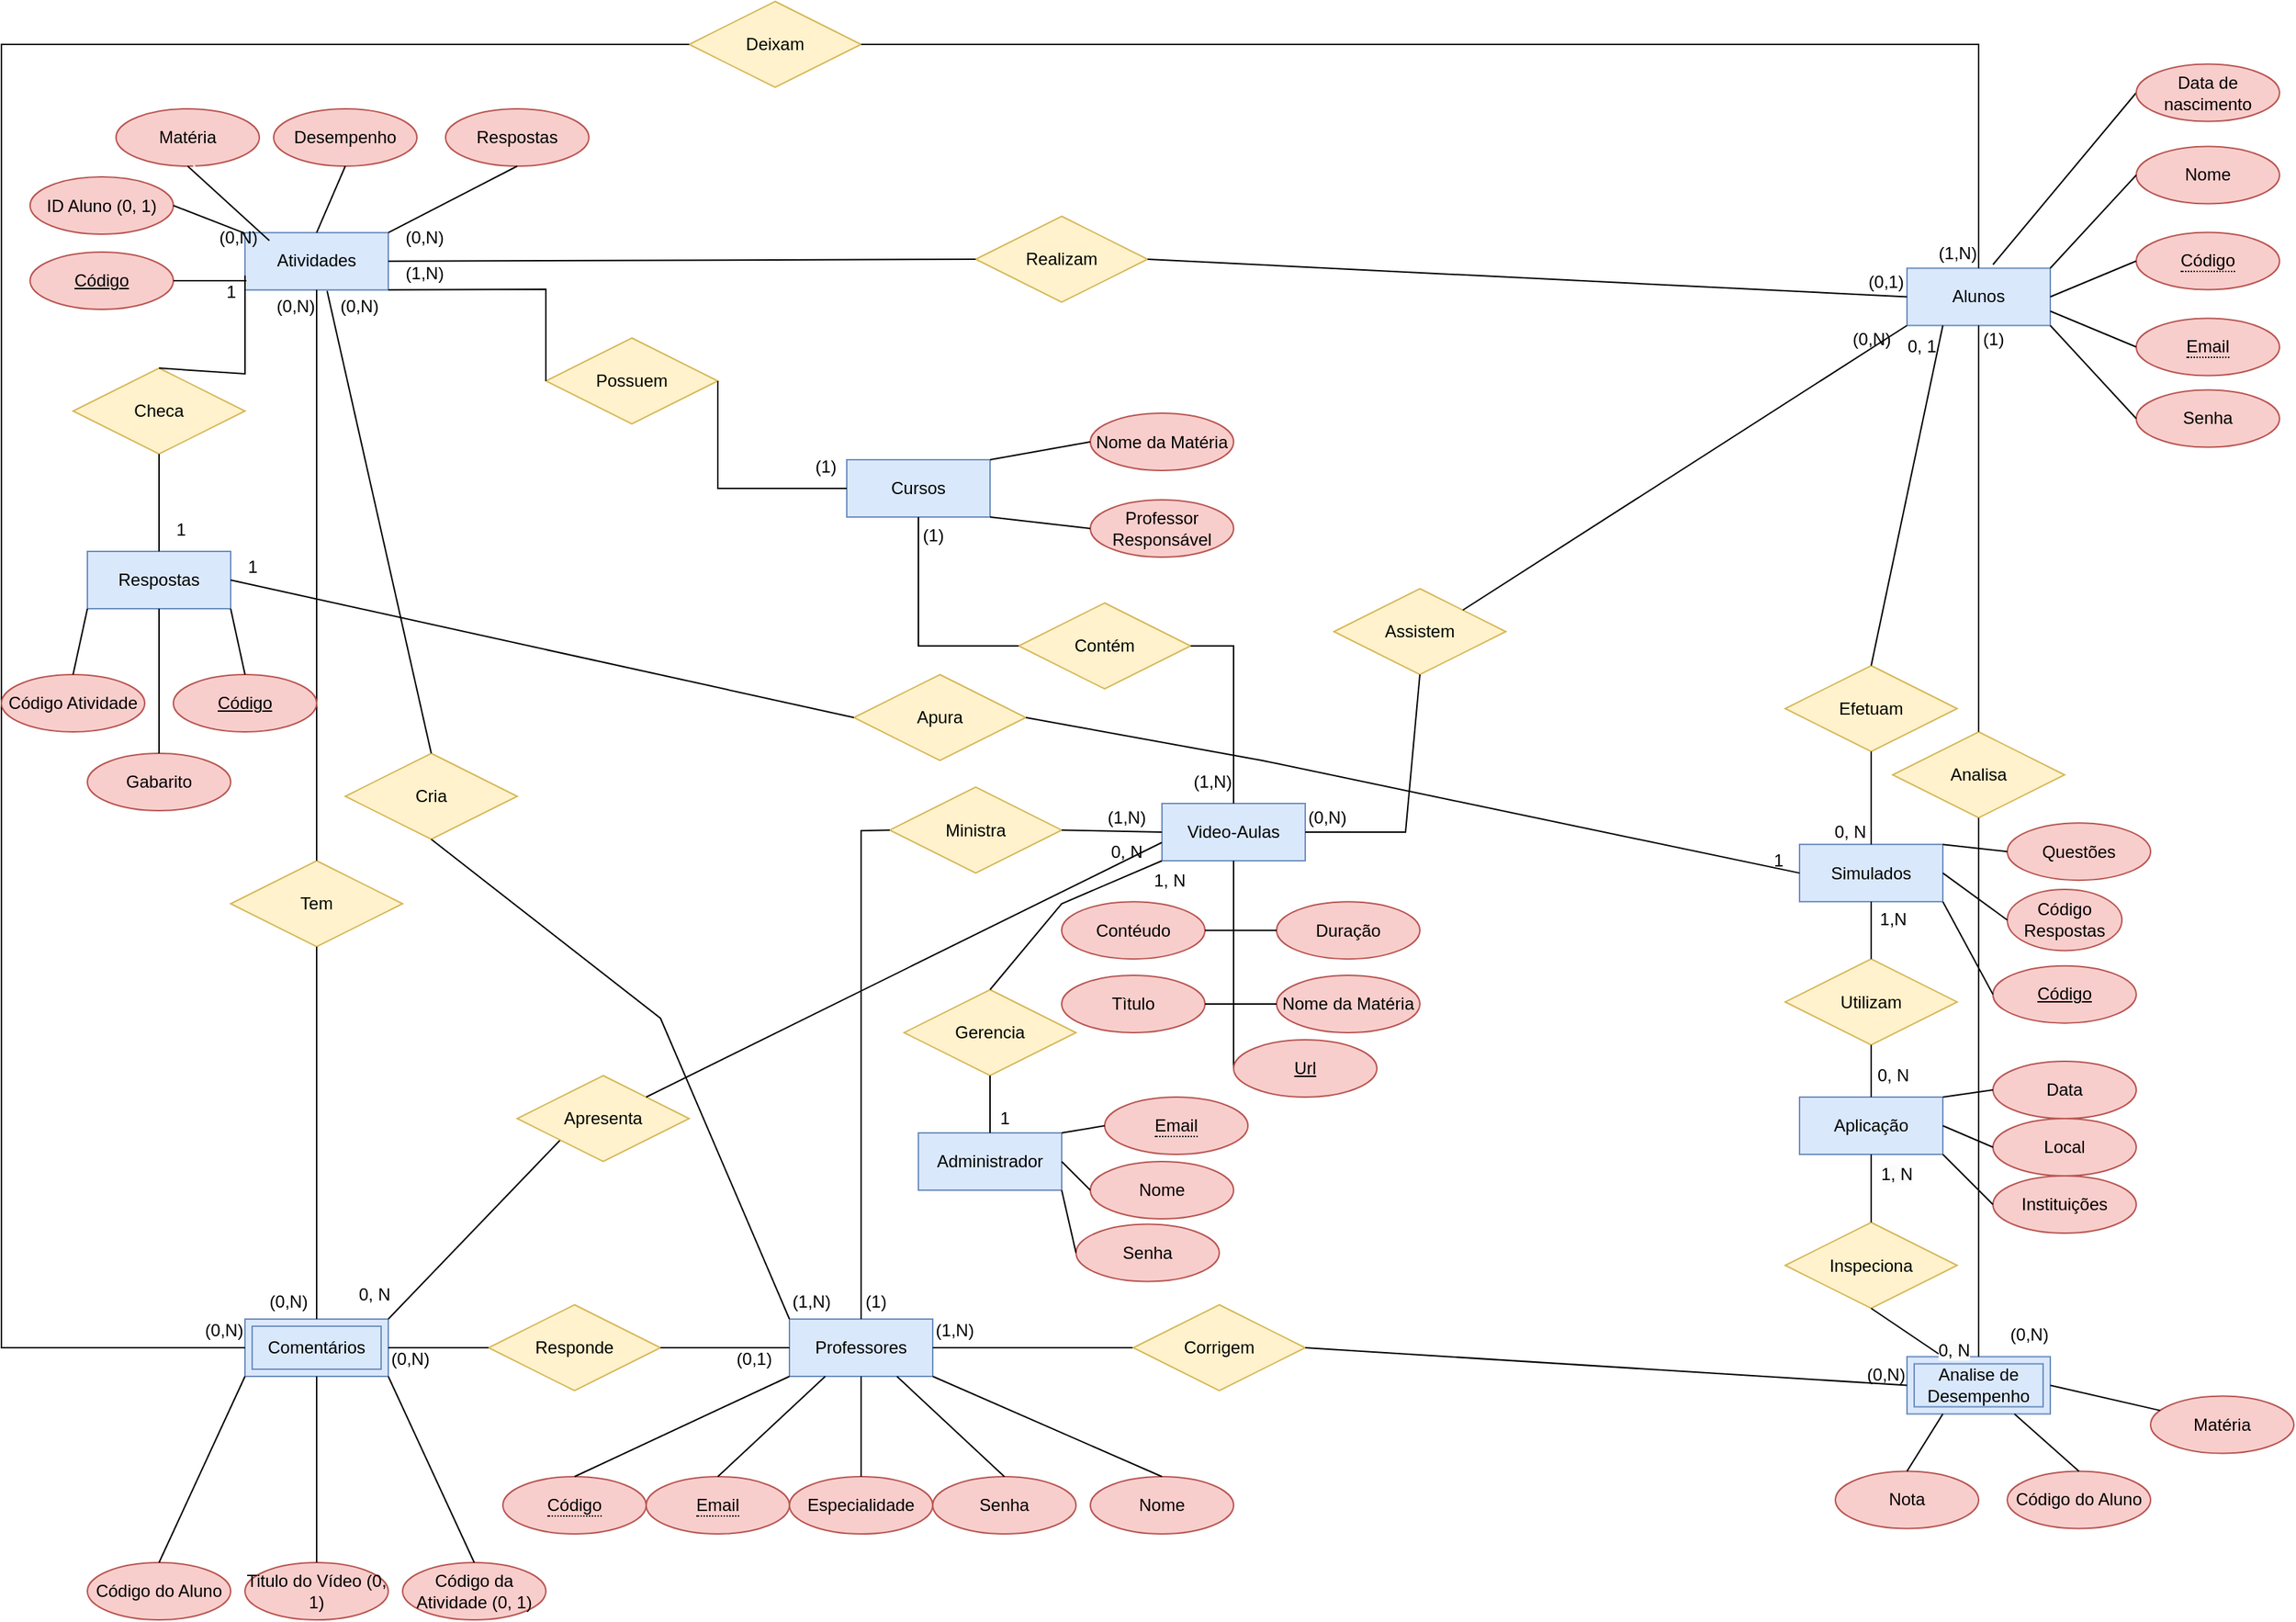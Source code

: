 <mxfile version="24.7.16">
  <diagram name="Página-1" id="tiBQRzHIz571m-Tfv3ui">
    <mxGraphModel dx="1467" dy="2567" grid="1" gridSize="10" guides="1" tooltips="1" connect="1" arrows="1" fold="1" page="1" pageScale="1" pageWidth="3200" pageHeight="1800" math="0" shadow="0">
      <root>
        <mxCell id="0" />
        <mxCell id="1" parent="0" />
        <mxCell id="mFdrTynE0yzVZ5rLT7oj-1" value="Video-Aulas" style="whiteSpace=wrap;html=1;align=center;fillColor=#dae8fc;strokeColor=#6c8ebf;" parent="1" vertex="1">
          <mxGeometry x="830" y="370" width="100" height="40" as="geometry" />
        </mxCell>
        <mxCell id="mFdrTynE0yzVZ5rLT7oj-2" value="Atividades" style="whiteSpace=wrap;html=1;align=center;fillColor=#dae8fc;strokeColor=#6c8ebf;" parent="1" vertex="1">
          <mxGeometry x="190" y="-28.57" width="100" height="40" as="geometry" />
        </mxCell>
        <mxCell id="mFdrTynE0yzVZ5rLT7oj-3" value="&lt;font style=&quot;vertical-align: inherit;&quot;&gt;&lt;font style=&quot;vertical-align: inherit;&quot;&gt;Cursos&lt;/font&gt;&lt;/font&gt;" style="whiteSpace=wrap;html=1;align=center;fillColor=#dae8fc;strokeColor=#6c8ebf;" parent="1" vertex="1">
          <mxGeometry x="610" y="130" width="100" height="40" as="geometry" />
        </mxCell>
        <mxCell id="mFdrTynE0yzVZ5rLT7oj-5" value="Administrador" style="whiteSpace=wrap;html=1;align=center;fillColor=#dae8fc;strokeColor=#6c8ebf;" parent="1" vertex="1">
          <mxGeometry x="660" y="600" width="100" height="40" as="geometry" />
        </mxCell>
        <mxCell id="mFdrTynE0yzVZ5rLT7oj-7" value="Professores" style="whiteSpace=wrap;html=1;align=center;fillColor=#dae8fc;strokeColor=#6c8ebf;" parent="1" vertex="1">
          <mxGeometry x="570" y="730" width="100" height="40" as="geometry" />
        </mxCell>
        <mxCell id="mFdrTynE0yzVZ5rLT7oj-8" value="Alunos" style="whiteSpace=wrap;html=1;align=center;fillColor=#dae8fc;strokeColor=#6c8ebf;" parent="1" vertex="1">
          <mxGeometry x="1350" y="-3.75" width="100" height="40" as="geometry" />
        </mxCell>
        <mxCell id="mFdrTynE0yzVZ5rLT7oj-10" value="Analise de Desempenho" style="shape=ext;margin=3;double=1;whiteSpace=wrap;html=1;align=center;fillColor=#dae8fc;strokeColor=#6c8ebf;" parent="1" vertex="1">
          <mxGeometry x="1350" y="756.25" width="100" height="40" as="geometry" />
        </mxCell>
        <mxCell id="mFdrTynE0yzVZ5rLT7oj-11" value="Comentários" style="shape=ext;margin=3;double=1;whiteSpace=wrap;html=1;align=center;fillColor=#dae8fc;strokeColor=#6c8ebf;" parent="1" vertex="1">
          <mxGeometry x="190" y="730" width="100" height="40" as="geometry" />
        </mxCell>
        <mxCell id="mFdrTynE0yzVZ5rLT7oj-18" value="Cria" style="shape=rhombus;perimeter=rhombusPerimeter;whiteSpace=wrap;html=1;align=center;fillColor=#fff2cc;strokeColor=#d6b656;" parent="1" vertex="1">
          <mxGeometry x="260" y="335" width="120" height="60" as="geometry" />
        </mxCell>
        <mxCell id="mFdrTynE0yzVZ5rLT7oj-19" value="Tem" style="shape=rhombus;perimeter=rhombusPerimeter;whiteSpace=wrap;html=1;align=center;fillColor=#fff2cc;strokeColor=#d6b656;" parent="1" vertex="1">
          <mxGeometry x="180" y="410" width="120" height="60" as="geometry" />
        </mxCell>
        <mxCell id="mFdrTynE0yzVZ5rLT7oj-20" value="Analisa" style="shape=rhombus;perimeter=rhombusPerimeter;whiteSpace=wrap;html=1;align=center;fillColor=#fff2cc;strokeColor=#d6b656;" parent="1" vertex="1">
          <mxGeometry x="1340" y="320" width="120" height="60" as="geometry" />
        </mxCell>
        <mxCell id="mFdrTynE0yzVZ5rLT7oj-21" value="Realizam" style="shape=rhombus;perimeter=rhombusPerimeter;whiteSpace=wrap;html=1;align=center;fillColor=#fff2cc;strokeColor=#d6b656;" parent="1" vertex="1">
          <mxGeometry x="700" y="-40" width="120" height="60" as="geometry" />
        </mxCell>
        <mxCell id="mFdrTynE0yzVZ5rLT7oj-22" value="" style="endArrow=none;html=1;rounded=0;entryX=0.5;entryY=0;entryDx=0;entryDy=0;exitX=0.5;exitY=1;exitDx=0;exitDy=0;" parent="1" source="mFdrTynE0yzVZ5rLT7oj-20" target="mFdrTynE0yzVZ5rLT7oj-10" edge="1">
          <mxGeometry relative="1" as="geometry">
            <mxPoint x="1050" y="414.82" as="sourcePoint" />
            <mxPoint x="1210" y="414.82" as="targetPoint" />
          </mxGeometry>
        </mxCell>
        <mxCell id="mFdrTynE0yzVZ5rLT7oj-23" value="" style="endArrow=none;html=1;rounded=0;entryX=0.5;entryY=1;entryDx=0;entryDy=0;exitX=0.5;exitY=0;exitDx=0;exitDy=0;" parent="1" source="mFdrTynE0yzVZ5rLT7oj-20" target="mFdrTynE0yzVZ5rLT7oj-8" edge="1">
          <mxGeometry relative="1" as="geometry">
            <mxPoint x="1050" y="414.82" as="sourcePoint" />
            <mxPoint x="1210" y="414.82" as="targetPoint" />
          </mxGeometry>
        </mxCell>
        <mxCell id="mFdrTynE0yzVZ5rLT7oj-24" value="" style="endArrow=none;html=1;rounded=0;exitX=1;exitY=0.5;exitDx=0;exitDy=0;entryX=0;entryY=0.5;entryDx=0;entryDy=0;" parent="1" source="mFdrTynE0yzVZ5rLT7oj-2" target="mFdrTynE0yzVZ5rLT7oj-21" edge="1">
          <mxGeometry relative="1" as="geometry">
            <mxPoint x="580" y="141.43" as="sourcePoint" />
            <mxPoint x="740" y="141.43" as="targetPoint" />
          </mxGeometry>
        </mxCell>
        <mxCell id="mFdrTynE0yzVZ5rLT7oj-25" value="" style="endArrow=none;html=1;rounded=0;entryX=0;entryY=0.5;entryDx=0;entryDy=0;exitX=1;exitY=0.5;exitDx=0;exitDy=0;" parent="1" source="mFdrTynE0yzVZ5rLT7oj-21" target="mFdrTynE0yzVZ5rLT7oj-8" edge="1">
          <mxGeometry relative="1" as="geometry">
            <mxPoint x="760" y="140" as="sourcePoint" />
            <mxPoint x="920" y="140" as="targetPoint" />
          </mxGeometry>
        </mxCell>
        <mxCell id="mFdrTynE0yzVZ5rLT7oj-26" value="Deixam" style="shape=rhombus;perimeter=rhombusPerimeter;whiteSpace=wrap;html=1;align=center;fillColor=#fff2cc;strokeColor=#d6b656;" parent="1" vertex="1">
          <mxGeometry x="500" y="-190" width="120" height="60" as="geometry" />
        </mxCell>
        <mxCell id="mFdrTynE0yzVZ5rLT7oj-28" value="" style="endArrow=none;html=1;rounded=0;entryX=0;entryY=0.5;entryDx=0;entryDy=0;exitX=0;exitY=0.5;exitDx=0;exitDy=0;" parent="1" source="mFdrTynE0yzVZ5rLT7oj-11" target="mFdrTynE0yzVZ5rLT7oj-26" edge="1">
          <mxGeometry relative="1" as="geometry">
            <mxPoint x="120" y="-10" as="sourcePoint" />
            <mxPoint x="740" y="190" as="targetPoint" />
            <Array as="points">
              <mxPoint x="20" y="750" />
              <mxPoint x="20" y="290" />
              <mxPoint x="20" y="-160" />
            </Array>
          </mxGeometry>
        </mxCell>
        <mxCell id="mFdrTynE0yzVZ5rLT7oj-29" value="" style="endArrow=none;html=1;rounded=0;exitX=1;exitY=0.5;exitDx=0;exitDy=0;entryX=0.5;entryY=0;entryDx=0;entryDy=0;" parent="1" source="mFdrTynE0yzVZ5rLT7oj-26" target="mFdrTynE0yzVZ5rLT7oj-8" edge="1">
          <mxGeometry relative="1" as="geometry">
            <mxPoint x="760" y="40" as="sourcePoint" />
            <mxPoint x="920" y="40" as="targetPoint" />
            <Array as="points">
              <mxPoint x="1190" y="-160" />
              <mxPoint x="1400" y="-160" />
            </Array>
          </mxGeometry>
        </mxCell>
        <mxCell id="mFdrTynE0yzVZ5rLT7oj-31" value="" style="endArrow=none;html=1;rounded=0;entryX=0.5;entryY=1;entryDx=0;entryDy=0;exitX=0.5;exitY=0;exitDx=0;exitDy=0;" parent="1" source="mFdrTynE0yzVZ5rLT7oj-19" target="mFdrTynE0yzVZ5rLT7oj-2" edge="1">
          <mxGeometry relative="1" as="geometry">
            <mxPoint x="580" y="390" as="sourcePoint" />
            <mxPoint x="740" y="390" as="targetPoint" />
          </mxGeometry>
        </mxCell>
        <mxCell id="mFdrTynE0yzVZ5rLT7oj-32" value="" style="endArrow=none;html=1;rounded=0;entryX=0.5;entryY=1;entryDx=0;entryDy=0;exitX=0.5;exitY=0;exitDx=0;exitDy=0;" parent="1" source="mFdrTynE0yzVZ5rLT7oj-11" target="mFdrTynE0yzVZ5rLT7oj-19" edge="1">
          <mxGeometry relative="1" as="geometry">
            <mxPoint x="240" y="720" as="sourcePoint" />
            <mxPoint x="420" y="489.5" as="targetPoint" />
          </mxGeometry>
        </mxCell>
        <mxCell id="mFdrTynE0yzVZ5rLT7oj-33" value="Responde" style="shape=rhombus;perimeter=rhombusPerimeter;whiteSpace=wrap;html=1;align=center;fillColor=#fff2cc;strokeColor=#d6b656;" parent="1" vertex="1">
          <mxGeometry x="360" y="720" width="120" height="60" as="geometry" />
        </mxCell>
        <mxCell id="mFdrTynE0yzVZ5rLT7oj-34" style="edgeStyle=orthogonalEdgeStyle;rounded=0;orthogonalLoop=1;jettySize=auto;html=1;exitX=0.5;exitY=1;exitDx=0;exitDy=0;fillColor=#f8cecc;strokeColor=#b85450;" parent="1" source="mFdrTynE0yzVZ5rLT7oj-7" target="mFdrTynE0yzVZ5rLT7oj-7" edge="1">
          <mxGeometry relative="1" as="geometry" />
        </mxCell>
        <mxCell id="mFdrTynE0yzVZ5rLT7oj-35" value="" style="endArrow=none;html=1;rounded=0;exitX=1;exitY=0.5;exitDx=0;exitDy=0;entryX=0;entryY=0.5;entryDx=0;entryDy=0;" parent="1" source="mFdrTynE0yzVZ5rLT7oj-11" target="mFdrTynE0yzVZ5rLT7oj-33" edge="1">
          <mxGeometry relative="1" as="geometry">
            <mxPoint x="590" y="630" as="sourcePoint" />
            <mxPoint x="750" y="630" as="targetPoint" />
          </mxGeometry>
        </mxCell>
        <mxCell id="mFdrTynE0yzVZ5rLT7oj-36" value="" style="endArrow=none;html=1;rounded=0;exitX=1;exitY=0.5;exitDx=0;exitDy=0;entryX=0;entryY=0.5;entryDx=0;entryDy=0;" parent="1" source="mFdrTynE0yzVZ5rLT7oj-33" target="mFdrTynE0yzVZ5rLT7oj-7" edge="1">
          <mxGeometry relative="1" as="geometry">
            <mxPoint x="480" y="810" as="sourcePoint" />
            <mxPoint x="640" y="810" as="targetPoint" />
          </mxGeometry>
        </mxCell>
        <mxCell id="mFdrTynE0yzVZ5rLT7oj-37" value="" style="endArrow=none;html=1;rounded=0;entryX=0;entryY=0;entryDx=0;entryDy=0;exitX=0.5;exitY=1;exitDx=0;exitDy=0;" parent="1" source="mFdrTynE0yzVZ5rLT7oj-18" target="mFdrTynE0yzVZ5rLT7oj-7" edge="1">
          <mxGeometry relative="1" as="geometry">
            <mxPoint x="330" y="520" as="sourcePoint" />
            <mxPoint x="490" y="520" as="targetPoint" />
            <Array as="points">
              <mxPoint x="480" y="520" />
            </Array>
          </mxGeometry>
        </mxCell>
        <mxCell id="mFdrTynE0yzVZ5rLT7oj-38" value="" style="endArrow=none;html=1;rounded=0;exitX=0.573;exitY=1.017;exitDx=0;exitDy=0;entryX=0.5;entryY=0;entryDx=0;entryDy=0;exitPerimeter=0;" parent="1" source="mFdrTynE0yzVZ5rLT7oj-2" target="mFdrTynE0yzVZ5rLT7oj-18" edge="1">
          <mxGeometry relative="1" as="geometry">
            <mxPoint x="320" y="270" as="sourcePoint" />
            <mxPoint x="480" y="270" as="targetPoint" />
          </mxGeometry>
        </mxCell>
        <mxCell id="mFdrTynE0yzVZ5rLT7oj-39" value="Ministra" style="shape=rhombus;perimeter=rhombusPerimeter;whiteSpace=wrap;html=1;align=center;fillColor=#fff2cc;strokeColor=#d6b656;" parent="1" vertex="1">
          <mxGeometry x="640" y="358.57" width="120" height="60" as="geometry" />
        </mxCell>
        <mxCell id="mFdrTynE0yzVZ5rLT7oj-41" value="" style="endArrow=none;html=1;rounded=0;exitX=0.5;exitY=0;exitDx=0;exitDy=0;entryX=0;entryY=0.5;entryDx=0;entryDy=0;" parent="1" source="mFdrTynE0yzVZ5rLT7oj-7" target="mFdrTynE0yzVZ5rLT7oj-39" edge="1">
          <mxGeometry relative="1" as="geometry">
            <mxPoint x="500" y="320" as="sourcePoint" />
            <mxPoint x="660" y="320" as="targetPoint" />
            <Array as="points">
              <mxPoint x="620" y="389" />
            </Array>
          </mxGeometry>
        </mxCell>
        <mxCell id="mFdrTynE0yzVZ5rLT7oj-42" value="" style="endArrow=none;html=1;rounded=0;exitX=1;exitY=0.5;exitDx=0;exitDy=0;entryX=0;entryY=0.5;entryDx=0;entryDy=0;" parent="1" source="mFdrTynE0yzVZ5rLT7oj-39" target="mFdrTynE0yzVZ5rLT7oj-1" edge="1">
          <mxGeometry relative="1" as="geometry">
            <mxPoint x="760" y="350.0" as="sourcePoint" />
            <mxPoint x="830" y="351.43" as="targetPoint" />
          </mxGeometry>
        </mxCell>
        <mxCell id="mFdrTynE0yzVZ5rLT7oj-43" value="" style="endArrow=none;html=1;rounded=0;exitX=1;exitY=0.5;exitDx=0;exitDy=0;entryX=0;entryY=0.5;entryDx=0;entryDy=0;" parent="1" source="mFdrTynE0yzVZ5rLT7oj-7" target="mFdrTynE0yzVZ5rLT7oj-44" edge="1">
          <mxGeometry relative="1" as="geometry">
            <mxPoint x="670" y="780" as="sourcePoint" />
            <mxPoint x="830" y="780" as="targetPoint" />
          </mxGeometry>
        </mxCell>
        <mxCell id="mFdrTynE0yzVZ5rLT7oj-44" value="Corrigem" style="shape=rhombus;perimeter=rhombusPerimeter;whiteSpace=wrap;html=1;align=center;fillColor=#fff2cc;strokeColor=#d6b656;" parent="1" vertex="1">
          <mxGeometry x="810" y="720" width="120" height="60" as="geometry" />
        </mxCell>
        <mxCell id="mFdrTynE0yzVZ5rLT7oj-45" value="" style="endArrow=none;html=1;rounded=0;exitX=1;exitY=0.5;exitDx=0;exitDy=0;entryX=0;entryY=0.5;entryDx=0;entryDy=0;" parent="1" source="mFdrTynE0yzVZ5rLT7oj-44" target="mFdrTynE0yzVZ5rLT7oj-10" edge="1">
          <mxGeometry relative="1" as="geometry">
            <mxPoint x="940" y="850" as="sourcePoint" />
            <mxPoint x="1100" y="850" as="targetPoint" />
          </mxGeometry>
        </mxCell>
        <mxCell id="mFdrTynE0yzVZ5rLT7oj-46" value="Assistem" style="shape=rhombus;perimeter=rhombusPerimeter;whiteSpace=wrap;html=1;align=center;fillColor=#fff2cc;strokeColor=#d6b656;" parent="1" vertex="1">
          <mxGeometry x="950" y="220" width="120" height="60" as="geometry" />
        </mxCell>
        <mxCell id="mFdrTynE0yzVZ5rLT7oj-47" value="Possuem" style="shape=rhombus;perimeter=rhombusPerimeter;whiteSpace=wrap;html=1;align=center;fillColor=#fff2cc;strokeColor=#d6b656;" parent="1" vertex="1">
          <mxGeometry x="400" y="45" width="120" height="60" as="geometry" />
        </mxCell>
        <mxCell id="mFdrTynE0yzVZ5rLT7oj-48" value="Contém" style="shape=rhombus;perimeter=rhombusPerimeter;whiteSpace=wrap;html=1;align=center;fillColor=#fff2cc;strokeColor=#d6b656;" parent="1" vertex="1">
          <mxGeometry x="730" y="230" width="120" height="60" as="geometry" />
        </mxCell>
        <mxCell id="mFdrTynE0yzVZ5rLT7oj-49" value="" style="endArrow=none;html=1;rounded=0;entryX=0.5;entryY=0;entryDx=0;entryDy=0;exitX=1;exitY=0.5;exitDx=0;exitDy=0;" parent="1" source="mFdrTynE0yzVZ5rLT7oj-48" target="mFdrTynE0yzVZ5rLT7oj-1" edge="1">
          <mxGeometry relative="1" as="geometry">
            <mxPoint x="860" y="260" as="sourcePoint" />
            <mxPoint x="700" y="190" as="targetPoint" />
            <Array as="points">
              <mxPoint x="880" y="260" />
            </Array>
          </mxGeometry>
        </mxCell>
        <mxCell id="mFdrTynE0yzVZ5rLT7oj-50" value="" style="endArrow=none;html=1;rounded=0;entryX=0;entryY=0.5;entryDx=0;entryDy=0;exitX=0.5;exitY=1;exitDx=0;exitDy=0;" parent="1" source="mFdrTynE0yzVZ5rLT7oj-3" target="mFdrTynE0yzVZ5rLT7oj-48" edge="1">
          <mxGeometry relative="1" as="geometry">
            <mxPoint x="460" y="260" as="sourcePoint" />
            <mxPoint x="620" y="260" as="targetPoint" />
            <Array as="points">
              <mxPoint x="660" y="260" />
            </Array>
          </mxGeometry>
        </mxCell>
        <mxCell id="mFdrTynE0yzVZ5rLT7oj-51" value="" style="endArrow=none;html=1;rounded=0;exitX=1;exitY=0.5;exitDx=0;exitDy=0;entryX=0;entryY=0.5;entryDx=0;entryDy=0;" parent="1" source="mFdrTynE0yzVZ5rLT7oj-47" target="mFdrTynE0yzVZ5rLT7oj-3" edge="1">
          <mxGeometry relative="1" as="geometry">
            <mxPoint x="540" y="190" as="sourcePoint" />
            <mxPoint x="700" y="190" as="targetPoint" />
            <Array as="points">
              <mxPoint x="520" y="150" />
            </Array>
          </mxGeometry>
        </mxCell>
        <mxCell id="mFdrTynE0yzVZ5rLT7oj-52" value="" style="endArrow=none;html=1;rounded=0;entryX=0;entryY=0.5;entryDx=0;entryDy=0;exitX=1;exitY=1;exitDx=0;exitDy=0;" parent="1" source="mFdrTynE0yzVZ5rLT7oj-2" target="mFdrTynE0yzVZ5rLT7oj-47" edge="1">
          <mxGeometry relative="1" as="geometry">
            <mxPoint x="340" y="30" as="sourcePoint" />
            <mxPoint x="380" y="120" as="targetPoint" />
            <Array as="points">
              <mxPoint x="400" y="11" />
            </Array>
          </mxGeometry>
        </mxCell>
        <mxCell id="mFdrTynE0yzVZ5rLT7oj-53" value="&lt;span style=&quot;border-bottom: 1px dotted&quot;&gt;Email&lt;/span&gt;" style="ellipse;whiteSpace=wrap;html=1;align=center;fillColor=#f8cecc;strokeColor=#b85450;" parent="1" vertex="1">
          <mxGeometry x="1510" y="31.25" width="100" height="40" as="geometry" />
        </mxCell>
        <mxCell id="mFdrTynE0yzVZ5rLT7oj-54" value="Senha" style="ellipse;whiteSpace=wrap;html=1;align=center;fillColor=#f8cecc;strokeColor=#b85450;" parent="1" vertex="1">
          <mxGeometry x="1510" y="81.25" width="100" height="40" as="geometry" />
        </mxCell>
        <mxCell id="mFdrTynE0yzVZ5rLT7oj-56" value="&lt;span style=&quot;border-bottom: 1px dotted&quot;&gt;Código&lt;/span&gt;" style="ellipse;whiteSpace=wrap;html=1;align=center;fillColor=#f8cecc;strokeColor=#b85450;" parent="1" vertex="1">
          <mxGeometry x="1510" y="-28.75" width="100" height="40" as="geometry" />
        </mxCell>
        <mxCell id="mFdrTynE0yzVZ5rLT7oj-57" value="Nome" style="ellipse;whiteSpace=wrap;html=1;align=center;direction=west;fillColor=#f8cecc;strokeColor=#b85450;" parent="1" vertex="1">
          <mxGeometry x="1510" y="-88.75" width="100" height="40" as="geometry" />
        </mxCell>
        <mxCell id="mFdrTynE0yzVZ5rLT7oj-62" value="Matéria" style="ellipse;whiteSpace=wrap;html=1;align=center;fillColor=#f8cecc;strokeColor=#b85450;" parent="1" vertex="1">
          <mxGeometry x="100" y="-115" width="100" height="40" as="geometry" />
        </mxCell>
        <mxCell id="mFdrTynE0yzVZ5rLT7oj-63" value="" style="endArrow=none;html=1;rounded=0;exitX=0;exitY=1;exitDx=0;exitDy=0;entryX=1;entryY=0;entryDx=0;entryDy=0;" parent="1" source="mFdrTynE0yzVZ5rLT7oj-8" target="mFdrTynE0yzVZ5rLT7oj-46" edge="1">
          <mxGeometry relative="1" as="geometry">
            <mxPoint x="1240" y="376.25" as="sourcePoint" />
            <mxPoint x="1220" y="243.75" as="targetPoint" />
            <Array as="points" />
          </mxGeometry>
        </mxCell>
        <mxCell id="mFdrTynE0yzVZ5rLT7oj-64" value="" style="endArrow=none;html=1;rounded=0;exitX=1;exitY=0.5;exitDx=0;exitDy=0;entryX=0.5;entryY=1;entryDx=0;entryDy=0;" parent="1" source="mFdrTynE0yzVZ5rLT7oj-1" target="mFdrTynE0yzVZ5rLT7oj-46" edge="1">
          <mxGeometry relative="1" as="geometry">
            <mxPoint x="910" y="450" as="sourcePoint" />
            <mxPoint x="1070" y="450" as="targetPoint" />
            <Array as="points">
              <mxPoint x="1000" y="390" />
            </Array>
          </mxGeometry>
        </mxCell>
        <mxCell id="mFdrTynE0yzVZ5rLT7oj-65" value="Tìtulo" style="ellipse;whiteSpace=wrap;html=1;align=center;fillColor=#f8cecc;strokeColor=#b85450;" parent="1" vertex="1">
          <mxGeometry x="760" y="490" width="100" height="40" as="geometry" />
        </mxCell>
        <mxCell id="mFdrTynE0yzVZ5rLT7oj-66" value="Contéudo" style="ellipse;whiteSpace=wrap;html=1;align=center;fillColor=#f8cecc;strokeColor=#b85450;" parent="1" vertex="1">
          <mxGeometry x="760" y="438.57" width="100" height="40" as="geometry" />
        </mxCell>
        <mxCell id="mFdrTynE0yzVZ5rLT7oj-67" value="Nome da Matéria" style="ellipse;whiteSpace=wrap;html=1;align=center;fillColor=#f8cecc;strokeColor=#b85450;" parent="1" vertex="1">
          <mxGeometry x="910" y="490" width="100" height="40" as="geometry" />
        </mxCell>
        <mxCell id="mFdrTynE0yzVZ5rLT7oj-68" value="Duração" style="ellipse;whiteSpace=wrap;html=1;align=center;fillColor=#f8cecc;strokeColor=#b85450;" parent="1" vertex="1">
          <mxGeometry x="910" y="438.57" width="100" height="40" as="geometry" />
        </mxCell>
        <mxCell id="mFdrTynE0yzVZ5rLT7oj-69" value="Desempenho" style="ellipse;whiteSpace=wrap;html=1;align=center;fillColor=#f8cecc;strokeColor=#b85450;" parent="1" vertex="1">
          <mxGeometry x="210" y="-115.0" width="100" height="40" as="geometry" />
        </mxCell>
        <mxCell id="mFdrTynE0yzVZ5rLT7oj-71" value="Código do Aluno" style="ellipse;whiteSpace=wrap;html=1;align=center;fillColor=#f8cecc;strokeColor=#b85450;" parent="1" vertex="1">
          <mxGeometry x="1420" y="836.25" width="100" height="40" as="geometry" />
        </mxCell>
        <mxCell id="mFdrTynE0yzVZ5rLT7oj-72" value="Nota" style="ellipse;whiteSpace=wrap;html=1;align=center;fillColor=#f8cecc;strokeColor=#b85450;" parent="1" vertex="1">
          <mxGeometry x="1300" y="836.25" width="100" height="40" as="geometry" />
        </mxCell>
        <mxCell id="mFdrTynE0yzVZ5rLT7oj-73" value="Respostas" style="ellipse;whiteSpace=wrap;html=1;align=center;fillColor=#f8cecc;strokeColor=#b85450;" parent="1" vertex="1">
          <mxGeometry x="330" y="-115" width="100" height="40" as="geometry" />
        </mxCell>
        <mxCell id="mFdrTynE0yzVZ5rLT7oj-74" value="Código do Aluno" style="ellipse;whiteSpace=wrap;html=1;align=center;fillColor=#f8cecc;strokeColor=#b85450;" parent="1" vertex="1">
          <mxGeometry x="80" y="900" width="100" height="40" as="geometry" />
        </mxCell>
        <mxCell id="mFdrTynE0yzVZ5rLT7oj-75" value="Titulo do Vídeo (0, 1)" style="ellipse;whiteSpace=wrap;html=1;align=center;fillColor=#f8cecc;strokeColor=#b85450;" parent="1" vertex="1">
          <mxGeometry x="190" y="900" width="100" height="40" as="geometry" />
        </mxCell>
        <mxCell id="mFdrTynE0yzVZ5rLT7oj-76" value="Código da Atividade (0, 1)" style="ellipse;whiteSpace=wrap;html=1;align=center;fillColor=#f8cecc;strokeColor=#b85450;" parent="1" vertex="1">
          <mxGeometry x="300" y="900" width="100" height="40" as="geometry" />
        </mxCell>
        <mxCell id="mFdrTynE0yzVZ5rLT7oj-77" value="" style="endArrow=none;html=1;rounded=0;exitX=0.5;exitY=0;exitDx=0;exitDy=0;entryX=0;entryY=1;entryDx=0;entryDy=0;fillColor=#f8cecc;strokeColor=#000000;" parent="1" source="mFdrTynE0yzVZ5rLT7oj-74" target="mFdrTynE0yzVZ5rLT7oj-11" edge="1">
          <mxGeometry relative="1" as="geometry">
            <mxPoint x="140" y="930" as="sourcePoint" />
            <mxPoint x="300" y="930" as="targetPoint" />
          </mxGeometry>
        </mxCell>
        <mxCell id="mFdrTynE0yzVZ5rLT7oj-78" value="" style="endArrow=none;html=1;rounded=0;entryX=0.5;entryY=1;entryDx=0;entryDy=0;exitX=0.5;exitY=0;exitDx=0;exitDy=0;fillColor=#f8cecc;strokeColor=#000000;" parent="1" source="mFdrTynE0yzVZ5rLT7oj-75" target="mFdrTynE0yzVZ5rLT7oj-11" edge="1">
          <mxGeometry relative="1" as="geometry">
            <mxPoint x="180" y="860" as="sourcePoint" />
            <mxPoint x="340" y="860" as="targetPoint" />
          </mxGeometry>
        </mxCell>
        <mxCell id="mFdrTynE0yzVZ5rLT7oj-79" value="" style="endArrow=none;html=1;rounded=0;entryX=1;entryY=1;entryDx=0;entryDy=0;exitX=0.5;exitY=0;exitDx=0;exitDy=0;fillColor=#f8cecc;strokeColor=#000000;" parent="1" source="mFdrTynE0yzVZ5rLT7oj-76" target="mFdrTynE0yzVZ5rLT7oj-11" edge="1">
          <mxGeometry relative="1" as="geometry">
            <mxPoint x="180" y="860" as="sourcePoint" />
            <mxPoint x="340" y="860" as="targetPoint" />
          </mxGeometry>
        </mxCell>
        <mxCell id="mFdrTynE0yzVZ5rLT7oj-84" value="" style="endArrow=none;html=1;rounded=0;entryX=1;entryY=0;entryDx=0;entryDy=0;exitX=0.5;exitY=1;exitDx=0;exitDy=0;" parent="1" source="mFdrTynE0yzVZ5rLT7oj-73" target="mFdrTynE0yzVZ5rLT7oj-2" edge="1">
          <mxGeometry relative="1" as="geometry">
            <mxPoint x="170" y="-80" as="sourcePoint" />
            <mxPoint x="330" y="-80" as="targetPoint" />
          </mxGeometry>
        </mxCell>
        <mxCell id="mFdrTynE0yzVZ5rLT7oj-89" value="" style="endArrow=none;html=1;rounded=0;exitX=0.54;exitY=0.981;exitDx=0;exitDy=0;exitPerimeter=0;entryX=0;entryY=0;entryDx=0;entryDy=0;fillColor=#f8cecc;strokeColor=#fcfcfc;" parent="1" source="mFdrTynE0yzVZ5rLT7oj-62" target="mFdrTynE0yzVZ5rLT7oj-2" edge="1">
          <mxGeometry relative="1" as="geometry">
            <mxPoint x="170" y="-80" as="sourcePoint" />
            <mxPoint x="190" y="-30" as="targetPoint" />
          </mxGeometry>
        </mxCell>
        <mxCell id="mFdrTynE0yzVZ5rLT7oj-91" value="" style="endArrow=none;html=1;rounded=0;exitX=0.5;exitY=0;exitDx=0;exitDy=0;entryX=0.25;entryY=1;entryDx=0;entryDy=0;fillColor=#f8cecc;strokeColor=#000000;" parent="1" source="mFdrTynE0yzVZ5rLT7oj-72" target="mFdrTynE0yzVZ5rLT7oj-10" edge="1">
          <mxGeometry relative="1" as="geometry">
            <mxPoint x="1020" y="626.25" as="sourcePoint" />
            <mxPoint x="1180" y="626.25" as="targetPoint" />
          </mxGeometry>
        </mxCell>
        <mxCell id="mFdrTynE0yzVZ5rLT7oj-92" value="" style="endArrow=none;html=1;rounded=0;exitX=0.5;exitY=0;exitDx=0;exitDy=0;entryX=0.75;entryY=1;entryDx=0;entryDy=0;fillColor=#f8cecc;strokeColor=#000000;" parent="1" source="mFdrTynE0yzVZ5rLT7oj-71" target="mFdrTynE0yzVZ5rLT7oj-10" edge="1">
          <mxGeometry relative="1" as="geometry">
            <mxPoint x="1020" y="626.25" as="sourcePoint" />
            <mxPoint x="1180" y="626.25" as="targetPoint" />
          </mxGeometry>
        </mxCell>
        <mxCell id="mFdrTynE0yzVZ5rLT7oj-93" value="&lt;span style=&quot;border-bottom: 1px dotted&quot;&gt;Email&lt;/span&gt;" style="ellipse;whiteSpace=wrap;html=1;align=center;fillColor=#f8cecc;strokeColor=#b85450;" parent="1" vertex="1">
          <mxGeometry x="470" y="840" width="100" height="40" as="geometry" />
        </mxCell>
        <mxCell id="mFdrTynE0yzVZ5rLT7oj-94" value="Senha" style="ellipse;whiteSpace=wrap;html=1;align=center;fillColor=#f8cecc;strokeColor=#b85450;" parent="1" vertex="1">
          <mxGeometry x="670" y="840" width="100" height="40" as="geometry" />
        </mxCell>
        <mxCell id="mFdrTynE0yzVZ5rLT7oj-95" value="&lt;span style=&quot;border-bottom: 1px dotted&quot;&gt;Código&lt;/span&gt;" style="ellipse;whiteSpace=wrap;html=1;align=center;fillColor=#f8cecc;strokeColor=#b85450;" parent="1" vertex="1">
          <mxGeometry x="370" y="840" width="100" height="40" as="geometry" />
        </mxCell>
        <mxCell id="mFdrTynE0yzVZ5rLT7oj-96" value="Nome" style="ellipse;whiteSpace=wrap;html=1;align=center;direction=west;fillColor=#f8cecc;strokeColor=#b85450;" parent="1" vertex="1">
          <mxGeometry x="780" y="840" width="100" height="40" as="geometry" />
        </mxCell>
        <mxCell id="mFdrTynE0yzVZ5rLT7oj-97" value="" style="endArrow=none;html=1;rounded=0;entryX=0;entryY=1;entryDx=0;entryDy=0;exitX=0.5;exitY=0;exitDx=0;exitDy=0;fillColor=#f8cecc;strokeColor=#000000;" parent="1" source="mFdrTynE0yzVZ5rLT7oj-95" target="mFdrTynE0yzVZ5rLT7oj-7" edge="1">
          <mxGeometry relative="1" as="geometry">
            <mxPoint x="400" y="850" as="sourcePoint" />
            <mxPoint x="560" y="850" as="targetPoint" />
          </mxGeometry>
        </mxCell>
        <mxCell id="mFdrTynE0yzVZ5rLT7oj-98" value="" style="endArrow=none;html=1;rounded=0;entryX=0.5;entryY=1;entryDx=0;entryDy=0;exitX=1;exitY=1;exitDx=0;exitDy=0;fillColor=#f8cecc;strokeColor=#000000;" parent="1" source="mFdrTynE0yzVZ5rLT7oj-7" target="mFdrTynE0yzVZ5rLT7oj-96" edge="1">
          <mxGeometry relative="1" as="geometry">
            <mxPoint x="630" y="820" as="sourcePoint" />
            <mxPoint x="790" y="820" as="targetPoint" />
          </mxGeometry>
        </mxCell>
        <mxCell id="mFdrTynE0yzVZ5rLT7oj-99" value="" style="endArrow=none;html=1;rounded=0;exitX=0.5;exitY=0;exitDx=0;exitDy=0;entryX=0.25;entryY=1;entryDx=0;entryDy=0;fillColor=#f8cecc;strokeColor=#000000;" parent="1" source="mFdrTynE0yzVZ5rLT7oj-93" target="mFdrTynE0yzVZ5rLT7oj-7" edge="1">
          <mxGeometry relative="1" as="geometry">
            <mxPoint x="630" y="910" as="sourcePoint" />
            <mxPoint x="790" y="910" as="targetPoint" />
          </mxGeometry>
        </mxCell>
        <mxCell id="mFdrTynE0yzVZ5rLT7oj-100" value="" style="endArrow=none;html=1;rounded=0;exitX=0.75;exitY=1;exitDx=0;exitDy=0;entryX=0.5;entryY=0;entryDx=0;entryDy=0;fillColor=#f8cecc;strokeColor=#000000;" parent="1" source="mFdrTynE0yzVZ5rLT7oj-7" target="mFdrTynE0yzVZ5rLT7oj-94" edge="1">
          <mxGeometry relative="1" as="geometry">
            <mxPoint x="570" y="930" as="sourcePoint" />
            <mxPoint x="730" y="930" as="targetPoint" />
          </mxGeometry>
        </mxCell>
        <mxCell id="mFdrTynE0yzVZ5rLT7oj-101" value="" style="endArrow=none;html=1;rounded=0;exitX=1;exitY=1;exitDx=0;exitDy=0;entryX=0;entryY=0.5;entryDx=0;entryDy=0;" parent="1" target="mFdrTynE0yzVZ5rLT7oj-54" edge="1">
          <mxGeometry relative="1" as="geometry">
            <mxPoint x="1450" y="36.25" as="sourcePoint" />
            <mxPoint x="1540" y="101.25" as="targetPoint" />
          </mxGeometry>
        </mxCell>
        <mxCell id="mFdrTynE0yzVZ5rLT7oj-102" value="" style="endArrow=none;html=1;rounded=0;exitX=1;exitY=0;exitDx=0;exitDy=0;entryX=1;entryY=0.5;entryDx=0;entryDy=0;" parent="1" source="mFdrTynE0yzVZ5rLT7oj-8" target="mFdrTynE0yzVZ5rLT7oj-57" edge="1">
          <mxGeometry relative="1" as="geometry">
            <mxPoint x="1500" y="-1.25" as="sourcePoint" />
            <mxPoint x="1590" y="-66.25" as="targetPoint" />
          </mxGeometry>
        </mxCell>
        <mxCell id="mFdrTynE0yzVZ5rLT7oj-103" value="" style="endArrow=none;html=1;rounded=0;exitX=1;exitY=0.5;exitDx=0;exitDy=0;entryX=0;entryY=0.5;entryDx=0;entryDy=0;" parent="1" source="mFdrTynE0yzVZ5rLT7oj-8" target="mFdrTynE0yzVZ5rLT7oj-56" edge="1">
          <mxGeometry relative="1" as="geometry">
            <mxPoint x="1500" y="8.75" as="sourcePoint" />
            <mxPoint x="1590" y="-6.25" as="targetPoint" />
          </mxGeometry>
        </mxCell>
        <mxCell id="mFdrTynE0yzVZ5rLT7oj-104" value="" style="endArrow=none;html=1;rounded=0;exitX=1;exitY=0.75;exitDx=0;exitDy=0;entryX=0;entryY=0.5;entryDx=0;entryDy=0;" parent="1" source="mFdrTynE0yzVZ5rLT7oj-8" target="mFdrTynE0yzVZ5rLT7oj-53" edge="1">
          <mxGeometry relative="1" as="geometry">
            <mxPoint x="1500" y="28.75" as="sourcePoint" />
            <mxPoint x="1590" y="53.75" as="targetPoint" />
          </mxGeometry>
        </mxCell>
        <mxCell id="mFdrTynE0yzVZ5rLT7oj-105" value="(0,N)" style="text;html=1;align=center;verticalAlign=middle;resizable=0;points=[];autosize=1;strokeColor=none;fillColor=none;" parent="1" vertex="1">
          <mxGeometry x="1310" y="753.75" width="50" height="30" as="geometry" />
        </mxCell>
        <mxCell id="mFdrTynE0yzVZ5rLT7oj-106" value="(1,N)" style="text;html=1;align=center;verticalAlign=middle;resizable=0;points=[];autosize=1;strokeColor=none;fillColor=none;rotation=0;" parent="1" vertex="1">
          <mxGeometry x="660" y="722.5" width="50" height="30" as="geometry" />
        </mxCell>
        <mxCell id="mFdrTynE0yzVZ5rLT7oj-107" value="(1)" style="text;html=1;align=center;verticalAlign=middle;resizable=0;points=[];autosize=1;strokeColor=none;fillColor=none;" parent="1" vertex="1">
          <mxGeometry x="1390" y="31.25" width="40" height="30" as="geometry" />
        </mxCell>
        <mxCell id="mFdrTynE0yzVZ5rLT7oj-108" value="(0,N)" style="text;html=1;align=center;verticalAlign=middle;resizable=0;points=[];autosize=1;strokeColor=none;fillColor=none;" parent="1" vertex="1">
          <mxGeometry x="1410" y="726.25" width="50" height="30" as="geometry" />
        </mxCell>
        <mxCell id="mFdrTynE0yzVZ5rLT7oj-110" value="(0,N)" style="text;html=1;align=center;verticalAlign=middle;resizable=0;points=[];autosize=1;strokeColor=none;fillColor=none;" parent="1" vertex="1">
          <mxGeometry x="1300" y="31.25" width="50" height="30" as="geometry" />
        </mxCell>
        <mxCell id="mFdrTynE0yzVZ5rLT7oj-112" value="(0,N)" style="text;html=1;align=center;verticalAlign=middle;resizable=0;points=[];autosize=1;strokeColor=none;fillColor=none;" parent="1" vertex="1">
          <mxGeometry x="920" y="365" width="50" height="30" as="geometry" />
        </mxCell>
        <mxCell id="mFdrTynE0yzVZ5rLT7oj-113" value="(1,N)" style="text;html=1;align=center;verticalAlign=middle;resizable=0;points=[];autosize=1;strokeColor=none;fillColor=none;" parent="1" vertex="1">
          <mxGeometry x="840" y="340" width="50" height="30" as="geometry" />
        </mxCell>
        <mxCell id="mFdrTynE0yzVZ5rLT7oj-114" value="(1)" style="text;html=1;align=center;verticalAlign=middle;resizable=0;points=[];autosize=1;strokeColor=none;fillColor=none;" parent="1" vertex="1">
          <mxGeometry x="650" y="168" width="40" height="30" as="geometry" />
        </mxCell>
        <mxCell id="mFdrTynE0yzVZ5rLT7oj-117" value="(1,N)" style="text;html=1;align=center;verticalAlign=middle;resizable=0;points=[];autosize=1;strokeColor=none;fillColor=none;" parent="1" vertex="1">
          <mxGeometry x="290" y="-15" width="50" height="30" as="geometry" />
        </mxCell>
        <mxCell id="mFdrTynE0yzVZ5rLT7oj-118" value="(1)" style="text;html=1;align=center;verticalAlign=middle;resizable=0;points=[];autosize=1;strokeColor=none;fillColor=none;" parent="1" vertex="1">
          <mxGeometry x="575" y="120" width="40" height="30" as="geometry" />
        </mxCell>
        <mxCell id="mFdrTynE0yzVZ5rLT7oj-119" value="(0,N)" style="text;html=1;align=center;verticalAlign=middle;resizable=0;points=[];autosize=1;strokeColor=none;fillColor=none;" parent="1" vertex="1">
          <mxGeometry x="290" y="-40" width="50" height="30" as="geometry" />
        </mxCell>
        <mxCell id="mFdrTynE0yzVZ5rLT7oj-120" value="(0,1)" style="text;html=1;align=center;verticalAlign=middle;resizable=0;points=[];autosize=1;strokeColor=none;fillColor=none;" parent="1" vertex="1">
          <mxGeometry x="1310" y="-8.75" width="50" height="30" as="geometry" />
        </mxCell>
        <mxCell id="mFdrTynE0yzVZ5rLT7oj-121" value="(0,N)" style="text;html=1;align=center;verticalAlign=middle;resizable=0;points=[];autosize=1;strokeColor=none;fillColor=none;" parent="1" vertex="1">
          <mxGeometry x="150" y="722.5" width="50" height="30" as="geometry" />
        </mxCell>
        <mxCell id="mFdrTynE0yzVZ5rLT7oj-122" value="(1,N)" style="text;html=1;align=center;verticalAlign=middle;resizable=0;points=[];autosize=1;strokeColor=none;fillColor=none;" parent="1" vertex="1">
          <mxGeometry x="1360" y="-28.75" width="50" height="30" as="geometry" />
        </mxCell>
        <mxCell id="mFdrTynE0yzVZ5rLT7oj-123" value="(0,N)" style="text;html=1;align=center;verticalAlign=middle;resizable=0;points=[];autosize=1;strokeColor=none;fillColor=none;" parent="1" vertex="1">
          <mxGeometry x="280" y="742.5" width="50" height="30" as="geometry" />
        </mxCell>
        <mxCell id="mFdrTynE0yzVZ5rLT7oj-124" value="(0,1)" style="text;html=1;align=center;verticalAlign=middle;resizable=0;points=[];autosize=1;strokeColor=none;fillColor=none;" parent="1" vertex="1">
          <mxGeometry x="520" y="742.5" width="50" height="30" as="geometry" />
        </mxCell>
        <mxCell id="mFdrTynE0yzVZ5rLT7oj-127" value="" style="endArrow=none;html=1;rounded=0;entryX=0.5;entryY=1;entryDx=0;entryDy=0;exitX=0.5;exitY=0;exitDx=0;exitDy=0;" parent="1" source="mFdrTynE0yzVZ5rLT7oj-2" target="mFdrTynE0yzVZ5rLT7oj-69" edge="1">
          <mxGeometry relative="1" as="geometry">
            <mxPoint x="520" y="-70" as="sourcePoint" />
            <mxPoint x="680" y="-70" as="targetPoint" />
          </mxGeometry>
        </mxCell>
        <mxCell id="mFdrTynE0yzVZ5rLT7oj-129" value="" style="endArrow=none;html=1;rounded=0;entryX=0.5;entryY=1;entryDx=0;entryDy=0;" parent="1" target="mFdrTynE0yzVZ5rLT7oj-1" edge="1">
          <mxGeometry relative="1" as="geometry">
            <mxPoint x="880" y="510" as="sourcePoint" />
            <mxPoint x="880" y="430" as="targetPoint" />
          </mxGeometry>
        </mxCell>
        <mxCell id="mFdrTynE0yzVZ5rLT7oj-130" value="" style="endArrow=none;html=1;rounded=0;exitX=1;exitY=0.5;exitDx=0;exitDy=0;entryX=0;entryY=0.5;entryDx=0;entryDy=0;" parent="1" source="mFdrTynE0yzVZ5rLT7oj-65" target="mFdrTynE0yzVZ5rLT7oj-67" edge="1">
          <mxGeometry relative="1" as="geometry">
            <mxPoint x="500" y="520" as="sourcePoint" />
            <mxPoint x="660" y="520" as="targetPoint" />
          </mxGeometry>
        </mxCell>
        <mxCell id="mFdrTynE0yzVZ5rLT7oj-133" value="" style="endArrow=none;html=1;rounded=0;exitX=1;exitY=0.5;exitDx=0;exitDy=0;entryX=0;entryY=0.5;entryDx=0;entryDy=0;" parent="1" source="mFdrTynE0yzVZ5rLT7oj-66" target="mFdrTynE0yzVZ5rLT7oj-68" edge="1">
          <mxGeometry relative="1" as="geometry">
            <mxPoint x="500" y="520" as="sourcePoint" />
            <mxPoint x="660" y="520" as="targetPoint" />
          </mxGeometry>
        </mxCell>
        <mxCell id="mFdrTynE0yzVZ5rLT7oj-136" value="Professor Responsável" style="ellipse;whiteSpace=wrap;html=1;align=center;fillColor=#f8cecc;strokeColor=#b85450;" parent="1" vertex="1">
          <mxGeometry x="780" y="158" width="100" height="40" as="geometry" />
        </mxCell>
        <mxCell id="mFdrTynE0yzVZ5rLT7oj-137" value="Nome da Matéria" style="ellipse;whiteSpace=wrap;html=1;align=center;fillColor=#f8cecc;strokeColor=#b85450;" parent="1" vertex="1">
          <mxGeometry x="780" y="97.5" width="100" height="40" as="geometry" />
        </mxCell>
        <mxCell id="mFdrTynE0yzVZ5rLT7oj-140" value="" style="endArrow=none;html=1;rounded=0;exitX=1;exitY=1;exitDx=0;exitDy=0;entryX=0;entryY=0.5;entryDx=0;entryDy=0;" parent="1" source="mFdrTynE0yzVZ5rLT7oj-3" target="mFdrTynE0yzVZ5rLT7oj-136" edge="1">
          <mxGeometry relative="1" as="geometry">
            <mxPoint x="790" y="130" as="sourcePoint" />
            <mxPoint x="950" y="130" as="targetPoint" />
          </mxGeometry>
        </mxCell>
        <mxCell id="mFdrTynE0yzVZ5rLT7oj-141" value="" style="endArrow=none;html=1;rounded=0;exitX=1;exitY=0;exitDx=0;exitDy=0;entryX=0;entryY=0.5;entryDx=0;entryDy=0;" parent="1" source="mFdrTynE0yzVZ5rLT7oj-3" target="mFdrTynE0yzVZ5rLT7oj-137" edge="1">
          <mxGeometry relative="1" as="geometry">
            <mxPoint x="790" y="130" as="sourcePoint" />
            <mxPoint x="950" y="130" as="targetPoint" />
          </mxGeometry>
        </mxCell>
        <mxCell id="OMStZUED2lXLH2TloZxk-1" value="ID Aluno (0, 1)" style="ellipse;whiteSpace=wrap;html=1;align=center;fillColor=#f8cecc;strokeColor=#b85450;" parent="1" vertex="1">
          <mxGeometry x="40" y="-67.5" width="100" height="40" as="geometry" />
        </mxCell>
        <mxCell id="OMStZUED2lXLH2TloZxk-3" value="&lt;span style=&quot;border-bottom: 1px dotted&quot;&gt;Email&lt;/span&gt;" style="ellipse;whiteSpace=wrap;html=1;align=center;fillColor=#f8cecc;strokeColor=#b85450;" parent="1" vertex="1">
          <mxGeometry x="790" y="575" width="100" height="40" as="geometry" />
        </mxCell>
        <mxCell id="OMStZUED2lXLH2TloZxk-4" value="Senha" style="ellipse;whiteSpace=wrap;html=1;align=center;fillColor=#f8cecc;strokeColor=#b85450;" parent="1" vertex="1">
          <mxGeometry x="770" y="663.75" width="100" height="40" as="geometry" />
        </mxCell>
        <mxCell id="OMStZUED2lXLH2TloZxk-5" value="Nome" style="ellipse;whiteSpace=wrap;html=1;align=center;direction=west;fillColor=#f8cecc;strokeColor=#b85450;" parent="1" vertex="1">
          <mxGeometry x="780" y="620" width="100" height="40" as="geometry" />
        </mxCell>
        <mxCell id="OMStZUED2lXLH2TloZxk-6" value="" style="endArrow=none;html=1;rounded=0;entryX=0;entryY=0.5;entryDx=0;entryDy=0;exitX=1;exitY=0;exitDx=0;exitDy=0;" parent="1" source="mFdrTynE0yzVZ5rLT7oj-5" target="OMStZUED2lXLH2TloZxk-3" edge="1">
          <mxGeometry relative="1" as="geometry">
            <mxPoint x="650" y="580" as="sourcePoint" />
            <mxPoint x="810" y="580" as="targetPoint" />
          </mxGeometry>
        </mxCell>
        <mxCell id="OMStZUED2lXLH2TloZxk-7" value="" style="endArrow=none;html=1;rounded=0;entryX=1;entryY=0.5;entryDx=0;entryDy=0;exitX=1;exitY=0.5;exitDx=0;exitDy=0;" parent="1" source="mFdrTynE0yzVZ5rLT7oj-5" target="OMStZUED2lXLH2TloZxk-5" edge="1">
          <mxGeometry relative="1" as="geometry">
            <mxPoint x="650" y="580" as="sourcePoint" />
            <mxPoint x="810" y="580" as="targetPoint" />
          </mxGeometry>
        </mxCell>
        <mxCell id="OMStZUED2lXLH2TloZxk-8" value="" style="endArrow=none;html=1;rounded=0;entryX=0;entryY=0.5;entryDx=0;entryDy=0;exitX=1;exitY=1;exitDx=0;exitDy=0;" parent="1" source="mFdrTynE0yzVZ5rLT7oj-5" target="OMStZUED2lXLH2TloZxk-4" edge="1">
          <mxGeometry relative="1" as="geometry">
            <mxPoint x="650" y="580" as="sourcePoint" />
            <mxPoint x="810" y="580" as="targetPoint" />
          </mxGeometry>
        </mxCell>
        <mxCell id="OMStZUED2lXLH2TloZxk-10" value="Código" style="ellipse;whiteSpace=wrap;html=1;align=center;fontStyle=4;fillColor=#f8cecc;strokeColor=#b85450;" parent="1" vertex="1">
          <mxGeometry x="40" y="-15" width="100" height="40" as="geometry" />
        </mxCell>
        <mxCell id="OMStZUED2lXLH2TloZxk-12" value="Matéria" style="ellipse;whiteSpace=wrap;html=1;align=center;fillColor=#f8cecc;strokeColor=#b85450;" parent="1" vertex="1">
          <mxGeometry x="1520" y="783.75" width="100" height="40" as="geometry" />
        </mxCell>
        <mxCell id="OMStZUED2lXLH2TloZxk-13" value="" style="endArrow=none;html=1;rounded=0;exitX=1;exitY=0.5;exitDx=0;exitDy=0;" parent="1" source="mFdrTynE0yzVZ5rLT7oj-10" target="OMStZUED2lXLH2TloZxk-12" edge="1">
          <mxGeometry relative="1" as="geometry">
            <mxPoint x="1430" y="783.75" as="sourcePoint" />
            <mxPoint x="1590" y="783.75" as="targetPoint" />
          </mxGeometry>
        </mxCell>
        <mxCell id="OMStZUED2lXLH2TloZxk-17" value="Especialidade" style="ellipse;whiteSpace=wrap;html=1;align=center;fillColor=#f8cecc;strokeColor=#b85450;" parent="1" vertex="1">
          <mxGeometry x="570" y="840" width="100" height="40" as="geometry" />
        </mxCell>
        <mxCell id="OMStZUED2lXLH2TloZxk-18" value="" style="endArrow=none;html=1;rounded=0;" parent="1" edge="1">
          <mxGeometry relative="1" as="geometry">
            <mxPoint x="480" y="750" as="sourcePoint" />
            <mxPoint x="570" y="750" as="targetPoint" />
          </mxGeometry>
        </mxCell>
        <mxCell id="OMStZUED2lXLH2TloZxk-20" value="" style="endArrow=none;html=1;rounded=0;fillColor=#f8cecc;strokeColor=#000000;" parent="1" source="mFdrTynE0yzVZ5rLT7oj-7" target="OMStZUED2lXLH2TloZxk-17" edge="1">
          <mxGeometry relative="1" as="geometry">
            <mxPoint x="500" y="940" as="sourcePoint" />
            <mxPoint x="660" y="940" as="targetPoint" />
          </mxGeometry>
        </mxCell>
        <mxCell id="OMStZUED2lXLH2TloZxk-21" value="" style="endArrow=none;html=1;rounded=0;entryX=0;entryY=0.5;entryDx=0;entryDy=0;" parent="1" target="piNoE8fZv_LmURsJbwbZ-15" edge="1">
          <mxGeometry relative="1" as="geometry">
            <mxPoint x="880" y="510" as="sourcePoint" />
            <mxPoint x="910" y="560" as="targetPoint" />
          </mxGeometry>
        </mxCell>
        <mxCell id="OMStZUED2lXLH2TloZxk-22" value="" style="endArrow=none;html=1;rounded=0;exitX=0;exitY=0.5;exitDx=0;exitDy=0;" parent="1" source="OMStZUED2lXLH2TloZxk-23" edge="1">
          <mxGeometry relative="1" as="geometry">
            <mxPoint x="1490" y="-166.25" as="sourcePoint" />
            <mxPoint x="1410" y="-6.25" as="targetPoint" />
          </mxGeometry>
        </mxCell>
        <mxCell id="OMStZUED2lXLH2TloZxk-23" value="Data de nascimento" style="ellipse;whiteSpace=wrap;html=1;align=center;fillColor=#f8cecc;strokeColor=#b85450;" parent="1" vertex="1">
          <mxGeometry x="1510" y="-146.25" width="100" height="40" as="geometry" />
        </mxCell>
        <mxCell id="jwAzVOilmX0ipvs1t64--1" value="(0,N)" style="text;html=1;align=center;verticalAlign=middle;whiteSpace=wrap;rounded=0;rotation=0;" parent="1" vertex="1">
          <mxGeometry x="240" y="7.5" width="60" height="30" as="geometry" />
        </mxCell>
        <mxCell id="jwAzVOilmX0ipvs1t64--2" value="(1,N)" style="text;html=1;align=center;verticalAlign=middle;resizable=0;points=[];autosize=1;strokeColor=none;fillColor=none;rotation=0;" parent="1" vertex="1">
          <mxGeometry x="560" y="702.5" width="50" height="30" as="geometry" />
        </mxCell>
        <mxCell id="jwAzVOilmX0ipvs1t64--3" value="(0,N)" style="text;html=1;align=center;verticalAlign=middle;resizable=0;points=[];autosize=1;strokeColor=none;fillColor=none;" parent="1" vertex="1">
          <mxGeometry x="195" y="702.5" width="50" height="30" as="geometry" />
        </mxCell>
        <mxCell id="jwAzVOilmX0ipvs1t64--4" value="(0,N)" style="text;html=1;align=center;verticalAlign=middle;resizable=0;points=[];autosize=1;strokeColor=none;fillColor=none;" parent="1" vertex="1">
          <mxGeometry x="200" y="7.5" width="50" height="30" as="geometry" />
        </mxCell>
        <mxCell id="jwAzVOilmX0ipvs1t64--5" value="(1,N)" style="text;html=1;align=center;verticalAlign=middle;resizable=0;points=[];autosize=1;strokeColor=none;fillColor=none;" parent="1" vertex="1">
          <mxGeometry x="780" y="365" width="50" height="30" as="geometry" />
        </mxCell>
        <mxCell id="jwAzVOilmX0ipvs1t64--7" value="(1)" style="text;html=1;align=center;verticalAlign=middle;resizable=0;points=[];autosize=1;strokeColor=none;fillColor=none;" parent="1" vertex="1">
          <mxGeometry x="610" y="702.5" width="40" height="30" as="geometry" />
        </mxCell>
        <mxCell id="piNoE8fZv_LmURsJbwbZ-1" value="Respostas" style="whiteSpace=wrap;html=1;align=center;fillColor=#dae8fc;strokeColor=#6c8ebf;" parent="1" vertex="1">
          <mxGeometry x="80" y="194" width="100" height="40" as="geometry" />
        </mxCell>
        <mxCell id="piNoE8fZv_LmURsJbwbZ-2" value="Checa" style="shape=rhombus;perimeter=rhombusPerimeter;whiteSpace=wrap;html=1;align=center;fillColor=#fff2cc;strokeColor=#d6b656;" parent="1" vertex="1">
          <mxGeometry x="70" y="66" width="120" height="60" as="geometry" />
        </mxCell>
        <mxCell id="piNoE8fZv_LmURsJbwbZ-5" value="" style="endArrow=none;html=1;rounded=0;exitX=0.5;exitY=0;exitDx=0;exitDy=0;entryX=0;entryY=0.75;entryDx=0;entryDy=0;" parent="1" source="piNoE8fZv_LmURsJbwbZ-2" target="mFdrTynE0yzVZ5rLT7oj-2" edge="1">
          <mxGeometry relative="1" as="geometry">
            <mxPoint x="380" y="190" as="sourcePoint" />
            <mxPoint x="540" y="190" as="targetPoint" />
            <Array as="points">
              <mxPoint x="190" y="70" />
            </Array>
          </mxGeometry>
        </mxCell>
        <mxCell id="piNoE8fZv_LmURsJbwbZ-6" value="" style="endArrow=none;html=1;rounded=0;exitX=0.5;exitY=0;exitDx=0;exitDy=0;entryX=0.5;entryY=1;entryDx=0;entryDy=0;" parent="1" source="piNoE8fZv_LmURsJbwbZ-1" target="piNoE8fZv_LmURsJbwbZ-2" edge="1">
          <mxGeometry relative="1" as="geometry">
            <mxPoint x="80" y="250" as="sourcePoint" />
            <mxPoint x="80" y="182" as="targetPoint" />
          </mxGeometry>
        </mxCell>
        <mxCell id="piNoE8fZv_LmURsJbwbZ-7" value="Gabarito" style="ellipse;whiteSpace=wrap;html=1;align=center;fillColor=#f8cecc;strokeColor=#b85450;" parent="1" vertex="1">
          <mxGeometry x="80" y="335" width="100" height="40" as="geometry" />
        </mxCell>
        <mxCell id="piNoE8fZv_LmURsJbwbZ-8" value="Código Atividade" style="ellipse;whiteSpace=wrap;html=1;align=center;fillColor=#f8cecc;strokeColor=#b85450;" parent="1" vertex="1">
          <mxGeometry x="20" y="280" width="100" height="40" as="geometry" />
        </mxCell>
        <mxCell id="piNoE8fZv_LmURsJbwbZ-9" value="Código" style="ellipse;whiteSpace=wrap;html=1;align=center;fontStyle=4;fillColor=#f8cecc;strokeColor=#b85450;" parent="1" vertex="1">
          <mxGeometry x="140" y="280" width="100" height="40" as="geometry" />
        </mxCell>
        <mxCell id="piNoE8fZv_LmURsJbwbZ-10" value="" style="endArrow=none;html=1;rounded=0;exitX=0.5;exitY=0;exitDx=0;exitDy=0;entryX=0;entryY=1;entryDx=0;entryDy=0;fillColor=#f8cecc;strokeColor=#000000;" parent="1" source="piNoE8fZv_LmURsJbwbZ-8" target="piNoE8fZv_LmURsJbwbZ-1" edge="1">
          <mxGeometry relative="1" as="geometry">
            <mxPoint x="380" y="270" as="sourcePoint" />
            <mxPoint x="540" y="270" as="targetPoint" />
          </mxGeometry>
        </mxCell>
        <mxCell id="piNoE8fZv_LmURsJbwbZ-11" value="" style="endArrow=none;html=1;rounded=0;exitX=0.5;exitY=0;exitDx=0;exitDy=0;entryX=1;entryY=1;entryDx=0;entryDy=0;fillColor=#f8cecc;strokeColor=#000000;" parent="1" source="piNoE8fZv_LmURsJbwbZ-9" target="piNoE8fZv_LmURsJbwbZ-1" edge="1">
          <mxGeometry relative="1" as="geometry">
            <mxPoint x="380" y="270" as="sourcePoint" />
            <mxPoint x="540" y="270" as="targetPoint" />
          </mxGeometry>
        </mxCell>
        <mxCell id="piNoE8fZv_LmURsJbwbZ-12" value="" style="endArrow=none;html=1;rounded=0;exitX=0.5;exitY=0;exitDx=0;exitDy=0;entryX=0.5;entryY=1;entryDx=0;entryDy=0;fillColor=#f8cecc;strokeColor=#000000;" parent="1" source="piNoE8fZv_LmURsJbwbZ-7" target="piNoE8fZv_LmURsJbwbZ-1" edge="1">
          <mxGeometry relative="1" as="geometry">
            <mxPoint x="75" y="438.57" as="sourcePoint" />
            <mxPoint x="235" y="438.57" as="targetPoint" />
          </mxGeometry>
        </mxCell>
        <mxCell id="piNoE8fZv_LmURsJbwbZ-13" value="1" style="text;html=1;align=center;verticalAlign=middle;resizable=0;points=[];autosize=1;strokeColor=none;fillColor=none;" parent="1" vertex="1">
          <mxGeometry x="130" y="164" width="30" height="30" as="geometry" />
        </mxCell>
        <mxCell id="piNoE8fZv_LmURsJbwbZ-14" value="1" style="text;html=1;align=center;verticalAlign=middle;resizable=0;points=[];autosize=1;strokeColor=none;fillColor=none;" parent="1" vertex="1">
          <mxGeometry x="165" y="-2" width="30" height="30" as="geometry" />
        </mxCell>
        <mxCell id="piNoE8fZv_LmURsJbwbZ-15" value="Url" style="ellipse;whiteSpace=wrap;html=1;align=center;fontStyle=4;fillColor=#f8cecc;strokeColor=#b85450;" parent="1" vertex="1">
          <mxGeometry x="880" y="535" width="100" height="40" as="geometry" />
        </mxCell>
        <mxCell id="piNoE8fZv_LmURsJbwbZ-16" value="" style="endArrow=none;html=1;rounded=0;entryX=0;entryY=1;entryDx=0;entryDy=0;exitX=1;exitY=0;exitDx=0;exitDy=0;" parent="1" source="mFdrTynE0yzVZ5rLT7oj-11" target="piNoE8fZv_LmURsJbwbZ-17" edge="1">
          <mxGeometry relative="1" as="geometry">
            <mxPoint x="35" y="640" as="sourcePoint" />
            <mxPoint x="195" y="640" as="targetPoint" />
          </mxGeometry>
        </mxCell>
        <mxCell id="piNoE8fZv_LmURsJbwbZ-17" value="Apresenta" style="shape=rhombus;perimeter=rhombusPerimeter;whiteSpace=wrap;html=1;align=center;fillColor=#fff2cc;strokeColor=#d6b656;" parent="1" vertex="1">
          <mxGeometry x="380" y="560" width="120" height="60" as="geometry" />
        </mxCell>
        <mxCell id="piNoE8fZv_LmURsJbwbZ-18" value="" style="endArrow=none;html=1;rounded=0;entryX=0.998;entryY=0.289;entryDx=0;entryDy=0;exitX=1;exitY=0;exitDx=0;exitDy=0;entryPerimeter=0;" parent="1" source="piNoE8fZv_LmURsJbwbZ-17" target="piNoE8fZv_LmURsJbwbZ-21" edge="1">
          <mxGeometry relative="1" as="geometry">
            <mxPoint x="470" y="590" as="sourcePoint" />
            <mxPoint x="630" y="590" as="targetPoint" />
          </mxGeometry>
        </mxCell>
        <mxCell id="piNoE8fZv_LmURsJbwbZ-19" value="0, N" style="text;html=1;align=center;verticalAlign=middle;resizable=0;points=[];autosize=1;strokeColor=none;fillColor=none;" parent="1" vertex="1">
          <mxGeometry x="255" y="698" width="50" height="30" as="geometry" />
        </mxCell>
        <mxCell id="piNoE8fZv_LmURsJbwbZ-21" value="0, N" style="text;html=1;align=center;verticalAlign=middle;resizable=0;points=[];autosize=1;strokeColor=none;fillColor=none;" parent="1" vertex="1">
          <mxGeometry x="780" y="388.57" width="50" height="30" as="geometry" />
        </mxCell>
        <mxCell id="piNoE8fZv_LmURsJbwbZ-24" value="Gerencia" style="shape=rhombus;perimeter=rhombusPerimeter;whiteSpace=wrap;html=1;align=center;fillColor=#fff2cc;strokeColor=#d6b656;" parent="1" vertex="1">
          <mxGeometry x="650" y="500" width="120" height="60" as="geometry" />
        </mxCell>
        <mxCell id="piNoE8fZv_LmURsJbwbZ-25" value="" style="endArrow=none;html=1;rounded=0;exitX=0.5;exitY=0;exitDx=0;exitDy=0;entryX=0.5;entryY=1;entryDx=0;entryDy=0;" parent="1" source="mFdrTynE0yzVZ5rLT7oj-5" target="piNoE8fZv_LmURsJbwbZ-24" edge="1">
          <mxGeometry relative="1" as="geometry">
            <mxPoint x="700" y="690" as="sourcePoint" />
            <mxPoint x="860" y="690" as="targetPoint" />
          </mxGeometry>
        </mxCell>
        <mxCell id="piNoE8fZv_LmURsJbwbZ-26" value="" style="endArrow=none;html=1;rounded=0;exitX=0.5;exitY=0;exitDx=0;exitDy=0;entryX=0;entryY=1;entryDx=0;entryDy=0;" parent="1" source="piNoE8fZv_LmURsJbwbZ-24" target="mFdrTynE0yzVZ5rLT7oj-1" edge="1">
          <mxGeometry relative="1" as="geometry">
            <mxPoint x="680" y="580" as="sourcePoint" />
            <mxPoint x="880" y="440" as="targetPoint" />
            <Array as="points">
              <mxPoint x="760" y="440" />
            </Array>
          </mxGeometry>
        </mxCell>
        <mxCell id="piNoE8fZv_LmURsJbwbZ-27" value="1, N" style="text;html=1;align=center;verticalAlign=middle;resizable=0;points=[];autosize=1;strokeColor=none;fillColor=none;" parent="1" vertex="1">
          <mxGeometry x="810" y="408.57" width="50" height="30" as="geometry" />
        </mxCell>
        <mxCell id="piNoE8fZv_LmURsJbwbZ-28" value="1" style="text;html=1;align=center;verticalAlign=middle;resizable=0;points=[];autosize=1;strokeColor=none;fillColor=none;" parent="1" vertex="1">
          <mxGeometry x="705" y="575" width="30" height="30" as="geometry" />
        </mxCell>
        <mxCell id="piNoE8fZv_LmURsJbwbZ-29" value="Simulados" style="whiteSpace=wrap;html=1;align=center;fillColor=#dae8fc;strokeColor=#6c8ebf;" parent="1" vertex="1">
          <mxGeometry x="1275" y="398.57" width="100" height="40" as="geometry" />
        </mxCell>
        <mxCell id="piNoE8fZv_LmURsJbwbZ-30" value="Inspeciona" style="shape=rhombus;perimeter=rhombusPerimeter;whiteSpace=wrap;html=1;align=center;fillColor=#fff2cc;strokeColor=#d6b656;" parent="1" vertex="1">
          <mxGeometry x="1265" y="662.5" width="120" height="60" as="geometry" />
        </mxCell>
        <mxCell id="piNoE8fZv_LmURsJbwbZ-31" value="Apura" style="shape=rhombus;perimeter=rhombusPerimeter;whiteSpace=wrap;html=1;align=center;fillColor=#fff2cc;strokeColor=#d6b656;" parent="1" vertex="1">
          <mxGeometry x="615" y="280" width="120" height="60" as="geometry" />
        </mxCell>
        <mxCell id="piNoE8fZv_LmURsJbwbZ-33" value="" style="endArrow=none;html=1;rounded=0;entryX=0.25;entryY=0;entryDx=0;entryDy=0;exitX=0.5;exitY=1;exitDx=0;exitDy=0;" parent="1" source="piNoE8fZv_LmURsJbwbZ-30" target="mFdrTynE0yzVZ5rLT7oj-10" edge="1">
          <mxGeometry relative="1" as="geometry">
            <mxPoint x="1170" y="723.75" as="sourcePoint" />
            <mxPoint x="1330" y="723.75" as="targetPoint" />
          </mxGeometry>
        </mxCell>
        <mxCell id="piNoE8fZv_LmURsJbwbZ-37" value="Efetuam" style="shape=rhombus;perimeter=rhombusPerimeter;whiteSpace=wrap;html=1;align=center;fillColor=#fff2cc;strokeColor=#d6b656;" parent="1" vertex="1">
          <mxGeometry x="1265" y="273.75" width="120" height="60" as="geometry" />
        </mxCell>
        <mxCell id="piNoE8fZv_LmURsJbwbZ-38" value="" style="endArrow=none;html=1;rounded=0;exitX=0.5;exitY=0;exitDx=0;exitDy=0;entryX=0.5;entryY=1;entryDx=0;entryDy=0;" parent="1" source="piNoE8fZv_LmURsJbwbZ-29" target="piNoE8fZv_LmURsJbwbZ-37" edge="1">
          <mxGeometry relative="1" as="geometry">
            <mxPoint x="1320" y="513.75" as="sourcePoint" />
            <mxPoint x="1480" y="513.75" as="targetPoint" />
          </mxGeometry>
        </mxCell>
        <mxCell id="piNoE8fZv_LmURsJbwbZ-39" value="" style="endArrow=none;html=1;rounded=0;exitX=0.5;exitY=0;exitDx=0;exitDy=0;entryX=0.25;entryY=1;entryDx=0;entryDy=0;" parent="1" source="piNoE8fZv_LmURsJbwbZ-37" target="mFdrTynE0yzVZ5rLT7oj-8" edge="1">
          <mxGeometry relative="1" as="geometry">
            <mxPoint x="1360" y="213.75" as="sourcePoint" />
            <mxPoint x="1520" y="213.75" as="targetPoint" />
          </mxGeometry>
        </mxCell>
        <mxCell id="piNoE8fZv_LmURsJbwbZ-40" value="0, 1" style="text;html=1;align=center;verticalAlign=middle;resizable=0;points=[];autosize=1;strokeColor=none;fillColor=none;" parent="1" vertex="1">
          <mxGeometry x="1340" y="36.25" width="40" height="30" as="geometry" />
        </mxCell>
        <mxCell id="piNoE8fZv_LmURsJbwbZ-41" value="0, N" style="text;html=1;align=center;verticalAlign=middle;resizable=0;points=[];autosize=1;strokeColor=none;fillColor=none;" parent="1" vertex="1">
          <mxGeometry x="1285" y="375" width="50" height="30" as="geometry" />
        </mxCell>
        <mxCell id="piNoE8fZv_LmURsJbwbZ-43" value="Código Respostas" style="ellipse;whiteSpace=wrap;html=1;align=center;fillColor=#f8cecc;strokeColor=#b85450;" parent="1" vertex="1">
          <mxGeometry x="1420" y="430" width="80" height="42.75" as="geometry" />
        </mxCell>
        <mxCell id="piNoE8fZv_LmURsJbwbZ-44" value="Questões" style="ellipse;whiteSpace=wrap;html=1;align=center;fillColor=#f8cecc;strokeColor=#b85450;" parent="1" vertex="1">
          <mxGeometry x="1420" y="383.57" width="100" height="40" as="geometry" />
        </mxCell>
        <mxCell id="piNoE8fZv_LmURsJbwbZ-45" value="Código" style="ellipse;whiteSpace=wrap;html=1;align=center;fontStyle=4;fillColor=#f8cecc;strokeColor=#b85450;" parent="1" vertex="1">
          <mxGeometry x="1410" y="483.32" width="100" height="40" as="geometry" />
        </mxCell>
        <mxCell id="piNoE8fZv_LmURsJbwbZ-49" value="" style="endArrow=none;html=1;rounded=0;entryX=0;entryY=0.5;entryDx=0;entryDy=0;exitX=1;exitY=0;exitDx=0;exitDy=0;" parent="1" source="piNoE8fZv_LmURsJbwbZ-29" target="piNoE8fZv_LmURsJbwbZ-44" edge="1">
          <mxGeometry relative="1" as="geometry">
            <mxPoint x="1300" y="443.75" as="sourcePoint" />
            <mxPoint x="1460" y="443.75" as="targetPoint" />
          </mxGeometry>
        </mxCell>
        <mxCell id="piNoE8fZv_LmURsJbwbZ-50" value="" style="endArrow=none;html=1;rounded=0;entryX=0;entryY=0.5;entryDx=0;entryDy=0;exitX=1;exitY=0.5;exitDx=0;exitDy=0;" parent="1" source="piNoE8fZv_LmURsJbwbZ-29" target="piNoE8fZv_LmURsJbwbZ-43" edge="1">
          <mxGeometry relative="1" as="geometry">
            <mxPoint x="1300" y="443.75" as="sourcePoint" />
            <mxPoint x="1460" y="443.75" as="targetPoint" />
          </mxGeometry>
        </mxCell>
        <mxCell id="piNoE8fZv_LmURsJbwbZ-51" value="" style="endArrow=none;html=1;rounded=0;entryX=0;entryY=0.5;entryDx=0;entryDy=0;exitX=1;exitY=1;exitDx=0;exitDy=0;" parent="1" source="piNoE8fZv_LmURsJbwbZ-29" target="piNoE8fZv_LmURsJbwbZ-45" edge="1">
          <mxGeometry relative="1" as="geometry">
            <mxPoint x="1300" y="443.75" as="sourcePoint" />
            <mxPoint x="1460" y="443.75" as="targetPoint" />
          </mxGeometry>
        </mxCell>
        <mxCell id="piNoE8fZv_LmURsJbwbZ-64" value="" style="endArrow=none;html=1;rounded=0;exitX=1;exitY=0.5;exitDx=0;exitDy=0;entryX=0;entryY=0.5;entryDx=0;entryDy=0;" parent="1" source="piNoE8fZv_LmURsJbwbZ-31" target="piNoE8fZv_LmURsJbwbZ-29" edge="1">
          <mxGeometry relative="1" as="geometry">
            <mxPoint x="490" y="310" as="sourcePoint" />
            <mxPoint x="650" y="310" as="targetPoint" />
            <Array as="points">
              <mxPoint x="900" y="340" />
            </Array>
          </mxGeometry>
        </mxCell>
        <mxCell id="piNoE8fZv_LmURsJbwbZ-65" value="" style="endArrow=none;html=1;rounded=0;exitX=1;exitY=0.5;exitDx=0;exitDy=0;entryX=0;entryY=0.5;entryDx=0;entryDy=0;" parent="1" source="piNoE8fZv_LmURsJbwbZ-1" target="piNoE8fZv_LmURsJbwbZ-31" edge="1">
          <mxGeometry relative="1" as="geometry">
            <mxPoint x="540" y="280" as="sourcePoint" />
            <mxPoint x="650" y="310" as="targetPoint" />
          </mxGeometry>
        </mxCell>
        <mxCell id="piNoE8fZv_LmURsJbwbZ-72" value="1" style="text;html=1;align=center;verticalAlign=middle;resizable=0;points=[];autosize=1;strokeColor=none;fillColor=none;" parent="1" vertex="1">
          <mxGeometry x="180" y="190" width="30" height="30" as="geometry" />
        </mxCell>
        <mxCell id="piNoE8fZv_LmURsJbwbZ-73" value="1" style="text;html=1;align=center;verticalAlign=middle;resizable=0;points=[];autosize=1;strokeColor=none;fillColor=none;" parent="1" vertex="1">
          <mxGeometry x="1245" y="395" width="30" height="30" as="geometry" />
        </mxCell>
        <mxCell id="piNoE8fZv_LmURsJbwbZ-74" value="(0,N)" style="text;html=1;align=center;verticalAlign=middle;resizable=0;points=[];autosize=1;strokeColor=none;fillColor=none;" parent="1" vertex="1">
          <mxGeometry x="160" y="-40" width="50" height="30" as="geometry" />
        </mxCell>
        <mxCell id="VBnxZ7sW_NodpRz_AMPE-1" value="" style="endArrow=none;html=1;rounded=0;entryX=0.5;entryY=1;entryDx=0;entryDy=0;exitX=0.94;exitY=0.567;exitDx=0;exitDy=0;exitPerimeter=0;" parent="1" source="piNoE8fZv_LmURsJbwbZ-74" target="mFdrTynE0yzVZ5rLT7oj-62" edge="1">
          <mxGeometry width="50" height="50" relative="1" as="geometry">
            <mxPoint x="430" y="70" as="sourcePoint" />
            <mxPoint x="480" y="20" as="targetPoint" />
          </mxGeometry>
        </mxCell>
        <mxCell id="VBnxZ7sW_NodpRz_AMPE-2" value="" style="endArrow=none;html=1;rounded=0;entryX=1;entryY=0.5;entryDx=0;entryDy=0;" parent="1" source="mFdrTynE0yzVZ5rLT7oj-2" target="OMStZUED2lXLH2TloZxk-1" edge="1">
          <mxGeometry width="50" height="50" relative="1" as="geometry">
            <mxPoint x="217" y="-13" as="sourcePoint" />
            <mxPoint x="160" y="-65" as="targetPoint" />
          </mxGeometry>
        </mxCell>
        <mxCell id="VBnxZ7sW_NodpRz_AMPE-3" value="" style="endArrow=none;html=1;rounded=0;entryX=1;entryY=0.5;entryDx=0;entryDy=0;exitX=0.867;exitY=0.233;exitDx=0;exitDy=0;exitPerimeter=0;" parent="1" source="piNoE8fZv_LmURsJbwbZ-14" target="OMStZUED2lXLH2TloZxk-10" edge="1">
          <mxGeometry width="50" height="50" relative="1" as="geometry">
            <mxPoint x="227" y="-3" as="sourcePoint" />
            <mxPoint x="170" y="-55" as="targetPoint" />
          </mxGeometry>
        </mxCell>
        <mxCell id="VBnxZ7sW_NodpRz_AMPE-6" value="&lt;div&gt;&lt;br&gt;&lt;/div&gt;Aplicação&lt;div&gt;&lt;br&gt;&lt;/div&gt;" style="whiteSpace=wrap;html=1;align=center;fillColor=#dae8fc;strokeColor=#6c8ebf;" parent="1" vertex="1">
          <mxGeometry x="1275" y="575" width="100" height="40" as="geometry" />
        </mxCell>
        <mxCell id="VBnxZ7sW_NodpRz_AMPE-7" value="" style="endArrow=none;html=1;rounded=0;exitX=0.5;exitY=1;exitDx=0;exitDy=0;entryX=0.5;entryY=0;entryDx=0;entryDy=0;" parent="1" source="VBnxZ7sW_NodpRz_AMPE-6" target="piNoE8fZv_LmURsJbwbZ-30" edge="1">
          <mxGeometry relative="1" as="geometry">
            <mxPoint x="940" y="760" as="sourcePoint" />
            <mxPoint x="1360" y="786" as="targetPoint" />
          </mxGeometry>
        </mxCell>
        <mxCell id="VBnxZ7sW_NodpRz_AMPE-8" value="Utilizam" style="shape=rhombus;perimeter=rhombusPerimeter;whiteSpace=wrap;html=1;align=center;fillColor=#fff2cc;strokeColor=#d6b656;" parent="1" vertex="1">
          <mxGeometry x="1265" y="478.57" width="120" height="60" as="geometry" />
        </mxCell>
        <mxCell id="VBnxZ7sW_NodpRz_AMPE-9" value="" style="endArrow=none;html=1;rounded=0;exitX=0.5;exitY=1;exitDx=0;exitDy=0;entryX=0.5;entryY=0;entryDx=0;entryDy=0;" parent="1" source="VBnxZ7sW_NodpRz_AMPE-8" target="VBnxZ7sW_NodpRz_AMPE-6" edge="1">
          <mxGeometry relative="1" as="geometry">
            <mxPoint x="1330" y="625" as="sourcePoint" />
            <mxPoint x="1320" y="590" as="targetPoint" />
          </mxGeometry>
        </mxCell>
        <mxCell id="VBnxZ7sW_NodpRz_AMPE-12" value="" style="endArrow=none;html=1;rounded=0;entryX=0.5;entryY=0;entryDx=0;entryDy=0;" parent="1" source="piNoE8fZv_LmURsJbwbZ-29" target="VBnxZ7sW_NodpRz_AMPE-8" edge="1">
          <mxGeometry relative="1" as="geometry">
            <mxPoint x="1340" y="635" as="sourcePoint" />
            <mxPoint x="1340" y="683" as="targetPoint" />
          </mxGeometry>
        </mxCell>
        <mxCell id="VBnxZ7sW_NodpRz_AMPE-13" value="1,N" style="text;html=1;align=center;verticalAlign=middle;resizable=0;points=[];autosize=1;strokeColor=none;fillColor=none;" parent="1" vertex="1">
          <mxGeometry x="1320" y="436.37" width="40" height="30" as="geometry" />
        </mxCell>
        <mxCell id="VBnxZ7sW_NodpRz_AMPE-14" value="0, N" style="text;html=1;align=center;verticalAlign=middle;resizable=0;points=[];autosize=1;strokeColor=none;fillColor=none;" parent="1" vertex="1">
          <mxGeometry x="1315" y="545" width="50" height="30" as="geometry" />
        </mxCell>
        <mxCell id="VBnxZ7sW_NodpRz_AMPE-15" value="&lt;span style=&quot;color: rgb(0, 0, 0); font-family: Helvetica; font-size: 12px; font-style: normal; font-variant-ligatures: normal; font-variant-caps: normal; font-weight: 400; letter-spacing: normal; orphans: 2; text-align: center; text-indent: 0px; text-transform: none; widows: 2; word-spacing: 0px; -webkit-text-stroke-width: 0px; white-space: nowrap; background-color: rgb(251, 251, 251); text-decoration-thickness: initial; text-decoration-style: initial; text-decoration-color: initial; display: inline !important; float: none;&quot;&gt;1, N&lt;/span&gt;" style="text;whiteSpace=wrap;html=1;" parent="1" vertex="1">
          <mxGeometry x="1330" y="615" width="60" height="40" as="geometry" />
        </mxCell>
        <mxCell id="VBnxZ7sW_NodpRz_AMPE-16" value="&lt;span style=&quot;color: rgb(0, 0, 0); font-family: Helvetica; font-size: 12px; font-style: normal; font-variant-ligatures: normal; font-variant-caps: normal; font-weight: 400; letter-spacing: normal; orphans: 2; text-align: center; text-indent: 0px; text-transform: none; widows: 2; word-spacing: 0px; -webkit-text-stroke-width: 0px; white-space: nowrap; background-color: rgb(251, 251, 251); text-decoration-thickness: initial; text-decoration-style: initial; text-decoration-color: initial; display: inline !important; float: none;&quot;&gt;0, N&lt;/span&gt;" style="text;whiteSpace=wrap;html=1;" parent="1" vertex="1">
          <mxGeometry x="1370" y="737.5" width="60" height="40" as="geometry" />
        </mxCell>
        <mxCell id="VBnxZ7sW_NodpRz_AMPE-17" value="Local" style="ellipse;whiteSpace=wrap;html=1;align=center;fillColor=#f8cecc;strokeColor=#b85450;" parent="1" vertex="1">
          <mxGeometry x="1410" y="590" width="100" height="40" as="geometry" />
        </mxCell>
        <mxCell id="VBnxZ7sW_NodpRz_AMPE-18" value="Data" style="ellipse;whiteSpace=wrap;html=1;align=center;fillColor=#f8cecc;strokeColor=#b85450;" parent="1" vertex="1">
          <mxGeometry x="1410" y="550" width="100" height="40" as="geometry" />
        </mxCell>
        <mxCell id="VBnxZ7sW_NodpRz_AMPE-19" value="Instituições" style="ellipse;whiteSpace=wrap;html=1;align=center;fillColor=#f8cecc;strokeColor=#b85450;" parent="1" vertex="1">
          <mxGeometry x="1410" y="630" width="100" height="40" as="geometry" />
        </mxCell>
        <mxCell id="VBnxZ7sW_NodpRz_AMPE-20" value="" style="endArrow=none;html=1;rounded=0;entryX=0;entryY=0.5;entryDx=0;entryDy=0;exitX=0.75;exitY=0;exitDx=0;exitDy=0;" parent="1" source="VBnxZ7sW_NodpRz_AMPE-15" target="VBnxZ7sW_NodpRz_AMPE-19" edge="1">
          <mxGeometry relative="1" as="geometry">
            <mxPoint x="1335" y="733" as="sourcePoint" />
            <mxPoint x="1385" y="766" as="targetPoint" />
          </mxGeometry>
        </mxCell>
        <mxCell id="VBnxZ7sW_NodpRz_AMPE-21" value="" style="endArrow=none;html=1;rounded=0;entryX=0;entryY=0.5;entryDx=0;entryDy=0;exitX=1;exitY=0.5;exitDx=0;exitDy=0;" parent="1" source="VBnxZ7sW_NodpRz_AMPE-6" target="VBnxZ7sW_NodpRz_AMPE-17" edge="1">
          <mxGeometry relative="1" as="geometry">
            <mxPoint x="1345" y="743" as="sourcePoint" />
            <mxPoint x="1395" y="776" as="targetPoint" />
          </mxGeometry>
        </mxCell>
        <mxCell id="VBnxZ7sW_NodpRz_AMPE-22" value="" style="endArrow=none;html=1;rounded=0;entryX=0;entryY=0.5;entryDx=0;entryDy=0;exitX=1;exitY=0;exitDx=0;exitDy=0;" parent="1" source="VBnxZ7sW_NodpRz_AMPE-6" target="VBnxZ7sW_NodpRz_AMPE-18" edge="1">
          <mxGeometry relative="1" as="geometry">
            <mxPoint x="1355" y="753" as="sourcePoint" />
            <mxPoint x="1405" y="786" as="targetPoint" />
          </mxGeometry>
        </mxCell>
      </root>
    </mxGraphModel>
  </diagram>
</mxfile>
